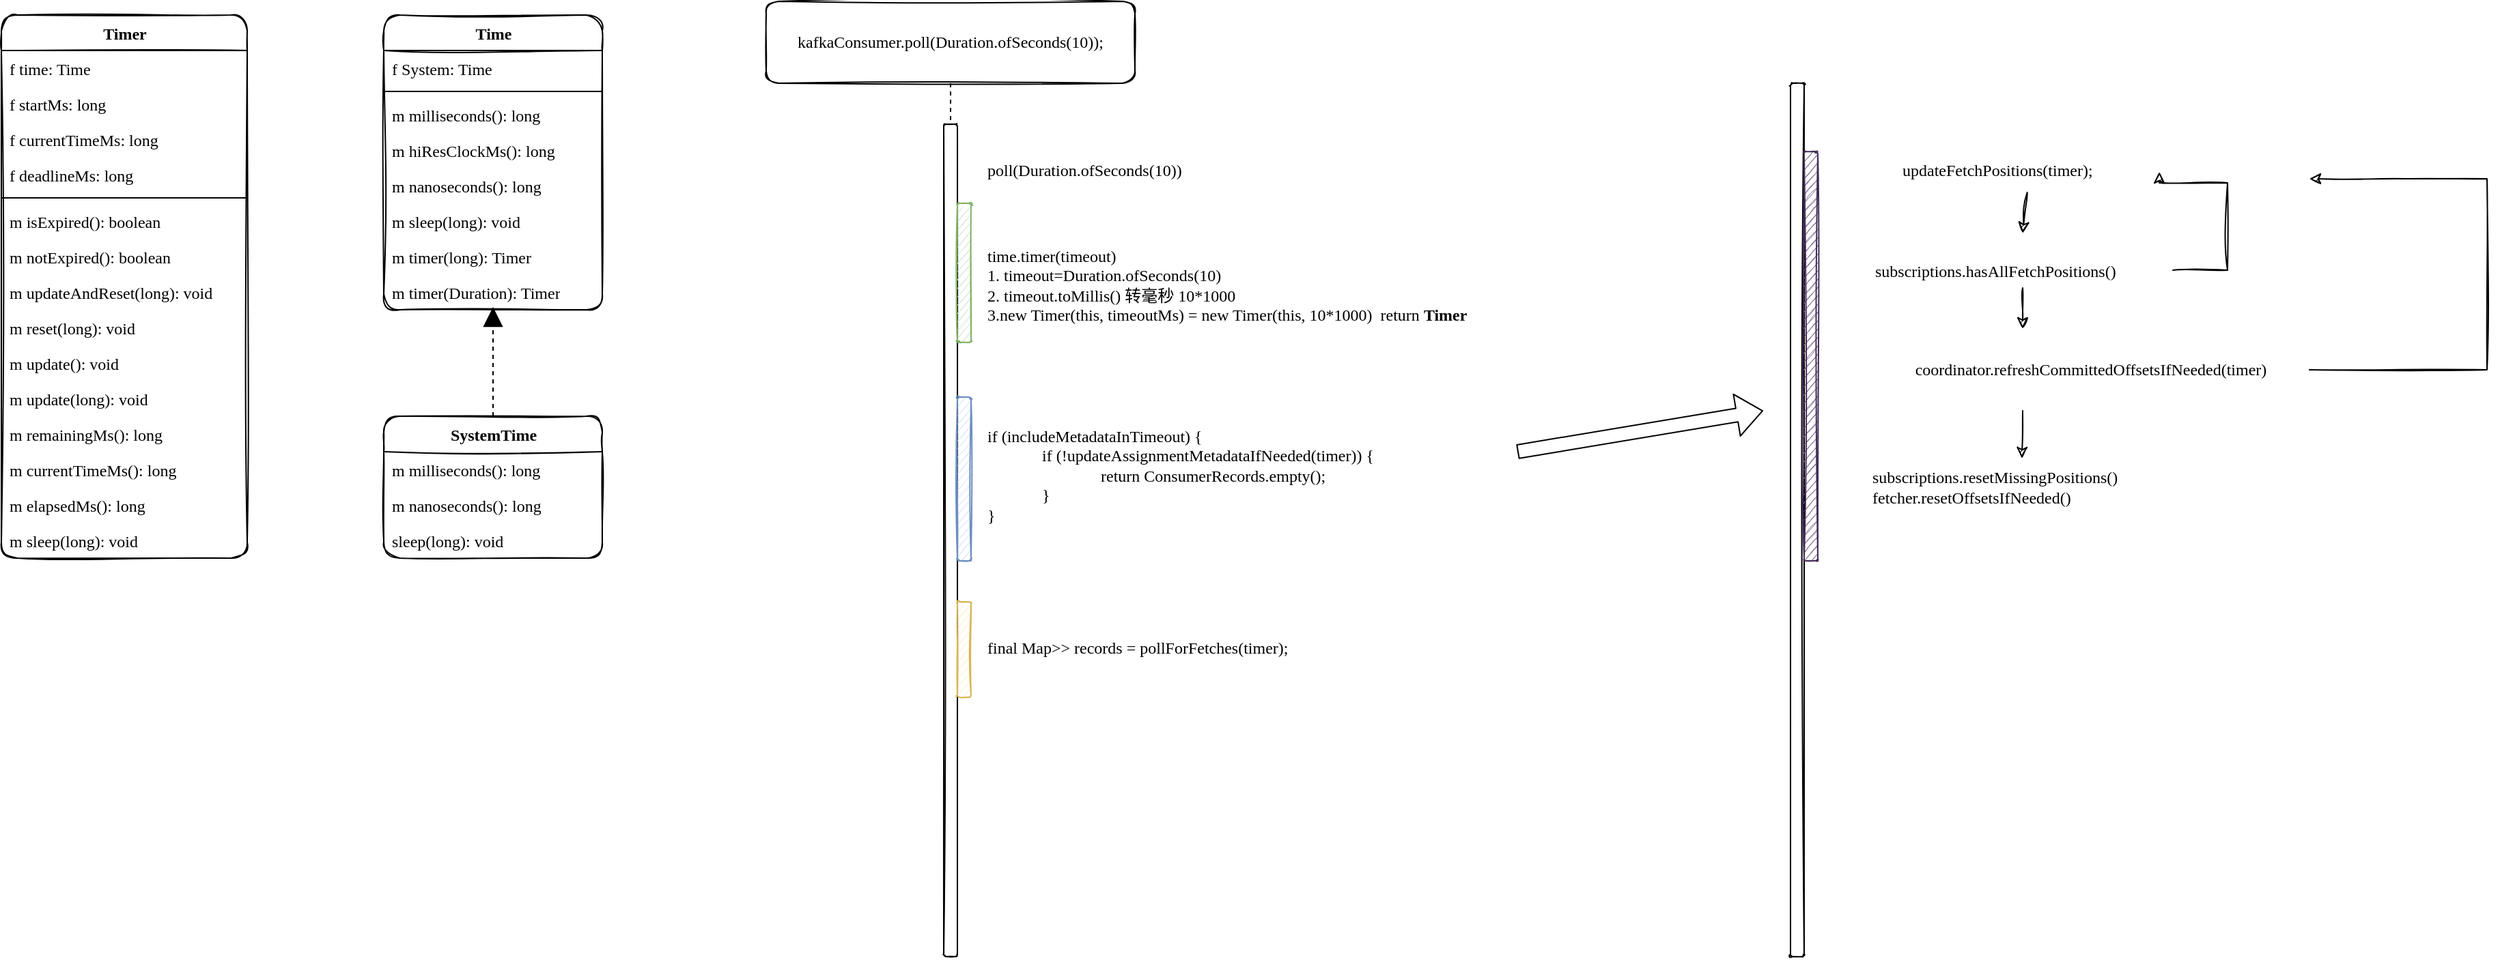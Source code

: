 <mxfile version="13.9.9" type="device"><diagram id="_YeN35deZd0nuK4yTl3F" name="第 1 页"><mxGraphModel dx="1851" dy="592" grid="1" gridSize="10" guides="1" tooltips="1" connect="1" arrows="1" fold="1" page="1" pageScale="1" pageWidth="827" pageHeight="1169" math="0" shadow="0"><root><mxCell id="0"/><mxCell id="1" parent="0"/><mxCell id="tYpv_WUbxN6N4RZpJQ4K-93" value="q" style="edgeStyle=none;rounded=0;sketch=0;orthogonalLoop=1;jettySize=auto;html=1;dashed=1;startArrow=none;startFill=0;endArrow=none;endFill=0;strokeColor=#000000;strokeWidth=1;fontFamily=Comic Sans MS;" parent="1" source="tYpv_WUbxN6N4RZpJQ4K-94" edge="1"><mxGeometry relative="1" as="geometry"><mxPoint x="135" y="590" as="targetPoint"/></mxGeometry></mxCell><mxCell id="tYpv_WUbxN6N4RZpJQ4K-3" value="kafkaConsumer.poll(Duration.ofSeconds(10));" style="rounded=1;whiteSpace=wrap;html=1;glass=0;shadow=0;sketch=1;align=center;verticalAlign=middle;fontFamily=Comic Sans MS;" parent="1" vertex="1"><mxGeometry y="30" width="270" height="60" as="geometry"/></mxCell><mxCell id="tYpv_WUbxN6N4RZpJQ4K-47" value="Time" style="swimlane;fontStyle=1;align=center;verticalAlign=top;childLayout=stackLayout;horizontal=1;startSize=26;horizontalStack=0;resizeParent=1;resizeParentMax=0;resizeLast=0;collapsible=1;marginBottom=0;rounded=1;shadow=0;glass=0;sketch=1;fontFamily=Comic Sans MS;html=1;" parent="1" vertex="1"><mxGeometry x="-280" y="40" width="160" height="216" as="geometry"/></mxCell><mxCell id="tYpv_WUbxN6N4RZpJQ4K-48" value="f System: Time" style="text;strokeColor=none;fillColor=none;align=left;verticalAlign=top;spacingLeft=4;spacingRight=4;overflow=hidden;rotatable=0;points=[[0,0.5],[1,0.5]];portConstraint=eastwest;fontFamily=Comic Sans MS;" parent="tYpv_WUbxN6N4RZpJQ4K-47" vertex="1"><mxGeometry y="26" width="160" height="26" as="geometry"/></mxCell><mxCell id="tYpv_WUbxN6N4RZpJQ4K-49" value="" style="line;strokeWidth=1;fillColor=none;align=left;verticalAlign=middle;spacingTop=-1;spacingLeft=3;spacingRight=3;rotatable=0;labelPosition=right;points=[];portConstraint=eastwest;fontFamily=Comic Sans MS;" parent="tYpv_WUbxN6N4RZpJQ4K-47" vertex="1"><mxGeometry y="52" width="160" height="8" as="geometry"/></mxCell><mxCell id="tYpv_WUbxN6N4RZpJQ4K-50" value="m milliseconds(): long" style="text;strokeColor=none;fillColor=none;align=left;verticalAlign=top;spacingLeft=4;spacingRight=4;overflow=hidden;rotatable=0;points=[[0,0.5],[1,0.5]];portConstraint=eastwest;fontFamily=Comic Sans MS;" parent="tYpv_WUbxN6N4RZpJQ4K-47" vertex="1"><mxGeometry y="60" width="160" height="26" as="geometry"/></mxCell><mxCell id="tYpv_WUbxN6N4RZpJQ4K-54" value="m hiResClockMs(): long" style="text;strokeColor=none;fillColor=none;align=left;verticalAlign=top;spacingLeft=4;spacingRight=4;overflow=hidden;rotatable=0;points=[[0,0.5],[1,0.5]];portConstraint=eastwest;rounded=1;shadow=0;glass=0;sketch=1;fontFamily=Comic Sans MS;html=1;" parent="tYpv_WUbxN6N4RZpJQ4K-47" vertex="1"><mxGeometry y="86" width="160" height="26" as="geometry"/></mxCell><mxCell id="tYpv_WUbxN6N4RZpJQ4K-55" value="m nanoseconds(): long" style="text;strokeColor=none;fillColor=none;align=left;verticalAlign=top;spacingLeft=4;spacingRight=4;overflow=hidden;rotatable=0;points=[[0,0.5],[1,0.5]];portConstraint=eastwest;rounded=1;shadow=0;glass=0;sketch=1;fontFamily=Comic Sans MS;html=1;" parent="tYpv_WUbxN6N4RZpJQ4K-47" vertex="1"><mxGeometry y="112" width="160" height="26" as="geometry"/></mxCell><mxCell id="tYpv_WUbxN6N4RZpJQ4K-56" value="m sleep(long): void" style="text;strokeColor=none;fillColor=none;align=left;verticalAlign=top;spacingLeft=4;spacingRight=4;overflow=hidden;rotatable=0;points=[[0,0.5],[1,0.5]];portConstraint=eastwest;rounded=1;shadow=0;glass=0;sketch=1;fontFamily=Comic Sans MS;html=1;" parent="tYpv_WUbxN6N4RZpJQ4K-47" vertex="1"><mxGeometry y="138" width="160" height="26" as="geometry"/></mxCell><mxCell id="tYpv_WUbxN6N4RZpJQ4K-57" value="m timer(long): Timer" style="text;strokeColor=none;fillColor=none;align=left;verticalAlign=top;spacingLeft=4;spacingRight=4;overflow=hidden;rotatable=0;points=[[0,0.5],[1,0.5]];portConstraint=eastwest;rounded=1;shadow=0;glass=0;sketch=1;fontFamily=Comic Sans MS;html=1;" parent="tYpv_WUbxN6N4RZpJQ4K-47" vertex="1"><mxGeometry y="164" width="160" height="26" as="geometry"/></mxCell><mxCell id="tYpv_WUbxN6N4RZpJQ4K-58" value="m timer(Duration): Timer" style="text;strokeColor=none;fillColor=none;align=left;verticalAlign=top;spacingLeft=4;spacingRight=4;overflow=hidden;rotatable=0;points=[[0,0.5],[1,0.5]];portConstraint=eastwest;rounded=1;shadow=0;glass=0;sketch=1;fontFamily=Comic Sans MS;html=1;" parent="tYpv_WUbxN6N4RZpJQ4K-47" vertex="1"><mxGeometry y="190" width="160" height="26" as="geometry"/></mxCell><mxCell id="tYpv_WUbxN6N4RZpJQ4K-60" value="SystemTime" style="swimlane;fontStyle=1;align=center;verticalAlign=top;childLayout=stackLayout;horizontal=1;startSize=26;horizontalStack=0;resizeParent=1;resizeParentMax=0;resizeLast=0;collapsible=1;marginBottom=0;rounded=1;shadow=0;glass=0;sketch=1;fontFamily=Comic Sans MS;html=1;" parent="1" vertex="1"><mxGeometry x="-280" y="334" width="160" height="104" as="geometry"/></mxCell><mxCell id="tYpv_WUbxN6N4RZpJQ4K-63" value="m milliseconds(): long" style="text;strokeColor=none;fillColor=none;align=left;verticalAlign=top;spacingLeft=4;spacingRight=4;overflow=hidden;rotatable=0;points=[[0,0.5],[1,0.5]];portConstraint=eastwest;fontFamily=Comic Sans MS;" parent="tYpv_WUbxN6N4RZpJQ4K-60" vertex="1"><mxGeometry y="26" width="160" height="26" as="geometry"/></mxCell><mxCell id="tYpv_WUbxN6N4RZpJQ4K-64" value="m nanoseconds(): long" style="text;strokeColor=none;fillColor=none;align=left;verticalAlign=top;spacingLeft=4;spacingRight=4;overflow=hidden;rotatable=0;points=[[0,0.5],[1,0.5]];portConstraint=eastwest;rounded=1;shadow=0;glass=0;sketch=1;fontFamily=Comic Sans MS;html=1;" parent="tYpv_WUbxN6N4RZpJQ4K-60" vertex="1"><mxGeometry y="52" width="160" height="26" as="geometry"/></mxCell><mxCell id="tYpv_WUbxN6N4RZpJQ4K-65" value="sleep(long): void" style="text;strokeColor=none;fillColor=none;align=left;verticalAlign=top;spacingLeft=4;spacingRight=4;overflow=hidden;rotatable=0;points=[[0,0.5],[1,0.5]];portConstraint=eastwest;rounded=1;shadow=0;glass=0;sketch=1;fontFamily=Comic Sans MS;html=1;" parent="tYpv_WUbxN6N4RZpJQ4K-60" vertex="1"><mxGeometry y="78" width="160" height="26" as="geometry"/></mxCell><mxCell id="tYpv_WUbxN6N4RZpJQ4K-70" value="" style="endArrow=block;dashed=1;endFill=1;endSize=12;html=1;strokeColor=#000000;strokeWidth=1;fontFamily=Comic Sans MS;exitX=0.5;exitY=0;exitDx=0;exitDy=0;sketch=0;" parent="1" source="tYpv_WUbxN6N4RZpJQ4K-60" edge="1"><mxGeometry width="160" relative="1" as="geometry"><mxPoint x="-280" y="404" as="sourcePoint"/><mxPoint x="-200" y="254" as="targetPoint"/></mxGeometry></mxCell><mxCell id="tYpv_WUbxN6N4RZpJQ4K-71" value="Timer" style="swimlane;fontStyle=1;align=center;verticalAlign=top;childLayout=stackLayout;horizontal=1;startSize=26;horizontalStack=0;resizeParent=1;resizeParentMax=0;resizeLast=0;collapsible=1;marginBottom=0;rounded=1;shadow=0;glass=0;sketch=1;fontFamily=Comic Sans MS;html=1;" parent="1" vertex="1"><mxGeometry x="-560" y="40" width="180" height="398" as="geometry"/></mxCell><mxCell id="tYpv_WUbxN6N4RZpJQ4K-72" value="f time: Time" style="text;strokeColor=none;fillColor=none;align=left;verticalAlign=top;spacingLeft=4;spacingRight=4;overflow=hidden;rotatable=0;points=[[0,0.5],[1,0.5]];portConstraint=eastwest;fontFamily=Comic Sans MS;" parent="tYpv_WUbxN6N4RZpJQ4K-71" vertex="1"><mxGeometry y="26" width="180" height="26" as="geometry"/></mxCell><mxCell id="tYpv_WUbxN6N4RZpJQ4K-75" value="f startMs: long" style="text;strokeColor=none;fillColor=none;align=left;verticalAlign=top;spacingLeft=4;spacingRight=4;overflow=hidden;rotatable=0;points=[[0,0.5],[1,0.5]];portConstraint=eastwest;rounded=1;shadow=0;glass=0;sketch=1;fontFamily=Comic Sans MS;html=1;" parent="tYpv_WUbxN6N4RZpJQ4K-71" vertex="1"><mxGeometry y="52" width="180" height="26" as="geometry"/></mxCell><mxCell id="tYpv_WUbxN6N4RZpJQ4K-76" value="f currentTimeMs: long" style="text;strokeColor=none;fillColor=none;align=left;verticalAlign=top;spacingLeft=4;spacingRight=4;overflow=hidden;rotatable=0;points=[[0,0.5],[1,0.5]];portConstraint=eastwest;rounded=1;shadow=0;glass=0;sketch=1;fontFamily=Comic Sans MS;html=1;" parent="tYpv_WUbxN6N4RZpJQ4K-71" vertex="1"><mxGeometry y="78" width="180" height="26" as="geometry"/></mxCell><mxCell id="tYpv_WUbxN6N4RZpJQ4K-77" value="f deadlineMs: long" style="text;strokeColor=none;fillColor=none;align=left;verticalAlign=top;spacingLeft=4;spacingRight=4;overflow=hidden;rotatable=0;points=[[0,0.5],[1,0.5]];portConstraint=eastwest;rounded=1;shadow=0;glass=0;sketch=1;fontFamily=Comic Sans MS;html=1;" parent="tYpv_WUbxN6N4RZpJQ4K-71" vertex="1"><mxGeometry y="104" width="180" height="26" as="geometry"/></mxCell><mxCell id="tYpv_WUbxN6N4RZpJQ4K-73" value="" style="line;strokeWidth=1;fillColor=none;align=left;verticalAlign=middle;spacingTop=-1;spacingLeft=3;spacingRight=3;rotatable=0;labelPosition=right;points=[];portConstraint=eastwest;fontFamily=Comic Sans MS;" parent="tYpv_WUbxN6N4RZpJQ4K-71" vertex="1"><mxGeometry y="130" width="180" height="8" as="geometry"/></mxCell><mxCell id="tYpv_WUbxN6N4RZpJQ4K-74" value="m isExpired(): boolean" style="text;strokeColor=none;fillColor=none;align=left;verticalAlign=top;spacingLeft=4;spacingRight=4;overflow=hidden;rotatable=0;points=[[0,0.5],[1,0.5]];portConstraint=eastwest;fontFamily=Comic Sans MS;" parent="tYpv_WUbxN6N4RZpJQ4K-71" vertex="1"><mxGeometry y="138" width="180" height="26" as="geometry"/></mxCell><mxCell id="tYpv_WUbxN6N4RZpJQ4K-78" value="m notExpired(): boolean" style="text;strokeColor=none;fillColor=none;align=left;verticalAlign=top;spacingLeft=4;spacingRight=4;overflow=hidden;rotatable=0;points=[[0,0.5],[1,0.5]];portConstraint=eastwest;rounded=1;shadow=0;glass=0;sketch=1;fontFamily=Comic Sans MS;html=1;" parent="tYpv_WUbxN6N4RZpJQ4K-71" vertex="1"><mxGeometry y="164" width="180" height="26" as="geometry"/></mxCell><mxCell id="tYpv_WUbxN6N4RZpJQ4K-79" value="m updateAndReset(long): void" style="text;strokeColor=none;fillColor=none;align=left;verticalAlign=top;spacingLeft=4;spacingRight=4;overflow=hidden;rotatable=0;points=[[0,0.5],[1,0.5]];portConstraint=eastwest;rounded=1;shadow=0;glass=0;sketch=1;fontFamily=Comic Sans MS;html=1;" parent="tYpv_WUbxN6N4RZpJQ4K-71" vertex="1"><mxGeometry y="190" width="180" height="26" as="geometry"/></mxCell><mxCell id="tYpv_WUbxN6N4RZpJQ4K-80" value="m reset(long): void" style="text;strokeColor=none;fillColor=none;align=left;verticalAlign=top;spacingLeft=4;spacingRight=4;overflow=hidden;rotatable=0;points=[[0,0.5],[1,0.5]];portConstraint=eastwest;rounded=1;shadow=0;glass=0;sketch=1;fontFamily=Comic Sans MS;html=1;" parent="tYpv_WUbxN6N4RZpJQ4K-71" vertex="1"><mxGeometry y="216" width="180" height="26" as="geometry"/></mxCell><mxCell id="tYpv_WUbxN6N4RZpJQ4K-81" value="m update(): void" style="text;strokeColor=none;fillColor=none;align=left;verticalAlign=top;spacingLeft=4;spacingRight=4;overflow=hidden;rotatable=0;points=[[0,0.5],[1,0.5]];portConstraint=eastwest;rounded=1;shadow=0;glass=0;sketch=1;fontFamily=Comic Sans MS;html=1;" parent="tYpv_WUbxN6N4RZpJQ4K-71" vertex="1"><mxGeometry y="242" width="180" height="26" as="geometry"/></mxCell><mxCell id="tYpv_WUbxN6N4RZpJQ4K-83" value="m update(long): void" style="text;strokeColor=none;fillColor=none;align=left;verticalAlign=top;spacingLeft=4;spacingRight=4;overflow=hidden;rotatable=0;points=[[0,0.5],[1,0.5]];portConstraint=eastwest;rounded=1;shadow=0;glass=0;sketch=1;fontFamily=Comic Sans MS;html=1;" parent="tYpv_WUbxN6N4RZpJQ4K-71" vertex="1"><mxGeometry y="268" width="180" height="26" as="geometry"/></mxCell><mxCell id="tYpv_WUbxN6N4RZpJQ4K-85" value="m remainingMs(): long" style="text;strokeColor=none;fillColor=none;align=left;verticalAlign=top;spacingLeft=4;spacingRight=4;overflow=hidden;rotatable=0;points=[[0,0.5],[1,0.5]];portConstraint=eastwest;rounded=1;shadow=0;glass=0;sketch=1;fontFamily=Comic Sans MS;html=1;" parent="tYpv_WUbxN6N4RZpJQ4K-71" vertex="1"><mxGeometry y="294" width="180" height="26" as="geometry"/></mxCell><mxCell id="tYpv_WUbxN6N4RZpJQ4K-86" value="m currentTimeMs(): long" style="text;strokeColor=none;fillColor=none;align=left;verticalAlign=top;spacingLeft=4;spacingRight=4;overflow=hidden;rotatable=0;points=[[0,0.5],[1,0.5]];portConstraint=eastwest;rounded=1;shadow=0;glass=0;sketch=1;fontFamily=Comic Sans MS;html=1;" parent="tYpv_WUbxN6N4RZpJQ4K-71" vertex="1"><mxGeometry y="320" width="180" height="26" as="geometry"/></mxCell><mxCell id="tYpv_WUbxN6N4RZpJQ4K-87" value="m elapsedMs(): long" style="text;strokeColor=none;fillColor=none;align=left;verticalAlign=top;spacingLeft=4;spacingRight=4;overflow=hidden;rotatable=0;points=[[0,0.5],[1,0.5]];portConstraint=eastwest;rounded=1;shadow=0;glass=0;sketch=1;fontFamily=Comic Sans MS;html=1;" parent="tYpv_WUbxN6N4RZpJQ4K-71" vertex="1"><mxGeometry y="346" width="180" height="26" as="geometry"/></mxCell><mxCell id="tYpv_WUbxN6N4RZpJQ4K-88" value="m sleep(long): void" style="text;strokeColor=none;fillColor=none;align=left;verticalAlign=top;spacingLeft=4;spacingRight=4;overflow=hidden;rotatable=0;points=[[0,0.5],[1,0.5]];portConstraint=eastwest;rounded=1;shadow=0;glass=0;sketch=1;fontFamily=Comic Sans MS;html=1;" parent="tYpv_WUbxN6N4RZpJQ4K-71" vertex="1"><mxGeometry y="372" width="180" height="26" as="geometry"/></mxCell><mxCell id="tYpv_WUbxN6N4RZpJQ4K-94" value="" style="html=1;points=[];perimeter=orthogonalPerimeter;rounded=1;shadow=0;glass=0;sketch=1;fontFamily=Comic Sans MS;align=center;" parent="1" vertex="1"><mxGeometry x="130" y="120" width="10" height="610" as="geometry"/></mxCell><mxCell id="tYpv_WUbxN6N4RZpJQ4K-95" style="edgeStyle=none;rounded=0;sketch=0;orthogonalLoop=1;jettySize=auto;html=1;dashed=1;startArrow=none;startFill=0;endArrow=none;endFill=0;strokeColor=#000000;strokeWidth=1;fontFamily=Comic Sans MS;" parent="1" source="tYpv_WUbxN6N4RZpJQ4K-3" target="tYpv_WUbxN6N4RZpJQ4K-94" edge="1"><mxGeometry relative="1" as="geometry"><mxPoint x="135" y="590" as="targetPoint"/><mxPoint x="135" y="90" as="sourcePoint"/></mxGeometry></mxCell><mxCell id="tYpv_WUbxN6N4RZpJQ4K-97" value="poll(&lt;span style=&quot;text-align: center&quot;&gt;Duration.ofSeconds(10)&lt;/span&gt;)" style="text;whiteSpace=wrap;html=1;fontFamily=Comic Sans MS;" parent="1" vertex="1"><mxGeometry x="160" y="140" width="180" height="30" as="geometry"/></mxCell><mxCell id="tYpv_WUbxN6N4RZpJQ4K-98" value="" style="html=1;points=[];perimeter=orthogonalPerimeter;rounded=1;shadow=0;glass=0;sketch=1;fontFamily=Comic Sans MS;align=center;fillColor=#d5e8d4;strokeColor=#82b366;" parent="1" vertex="1"><mxGeometry x="140" y="178" width="10" height="102" as="geometry"/></mxCell><mxCell id="tYpv_WUbxN6N4RZpJQ4K-100" value="time.timer(timeout)&lt;br&gt;1. timeout=Duration.ofSeconds(10)&lt;br&gt;2.&amp;nbsp;timeout.toMillis() 转毫秒 10*1000&lt;br&gt;3.new Timer(this, timeoutMs) =&amp;nbsp;new Timer(this, 10*1000)&amp;nbsp; return &lt;b&gt;Timer&lt;/b&gt;" style="text;whiteSpace=wrap;html=1;fontFamily=Comic Sans MS;" parent="1" vertex="1"><mxGeometry x="160" y="203" width="420" height="97" as="geometry"/></mxCell><mxCell id="tYpv_WUbxN6N4RZpJQ4K-101" value="" style="html=1;points=[];perimeter=orthogonalPerimeter;rounded=1;shadow=0;glass=0;sketch=1;fontFamily=Comic Sans MS;align=center;fillColor=#dae8fc;strokeColor=#6c8ebf;" parent="1" vertex="1"><mxGeometry x="140" y="320" width="10" height="120" as="geometry"/></mxCell><mxCell id="tYpv_WUbxN6N4RZpJQ4K-103" value="if (includeMetadataInTimeout) {&#9;&lt;br&gt;&lt;blockquote style=&quot;margin: 0 0 0 40px ; border: none ; padding: 0px&quot;&gt;if (!updateAssignmentMetadataIfNeeded(timer)) {&#9;&lt;/blockquote&gt;&lt;blockquote style=&quot;margin: 0 0 0 40px ; border: none ; padding: 0px&quot;&gt;&lt;blockquote style=&quot;margin: 0 0 0 40px ; border: none ; padding: 0px&quot;&gt;&amp;nbsp;return ConsumerRecords.empty();&#9;&lt;/blockquote&gt;&lt;/blockquote&gt;&lt;blockquote style=&quot;margin: 0 0 0 40px ; border: none ; padding: 0px&quot;&gt;}&lt;/blockquote&gt;}" style="text;fontFamily=Comic Sans MS;align=left;verticalAlign=top;horizontal=1;html=1;whiteSpace=wrap;" parent="1" vertex="1"><mxGeometry x="160" y="335" width="380" height="90" as="geometry"/></mxCell><mxCell id="tYpv_WUbxN6N4RZpJQ4K-104" value="" style="html=1;points=[];perimeter=orthogonalPerimeter;rounded=1;shadow=0;glass=0;sketch=1;fontFamily=Comic Sans MS;align=left;fillColor=#fff2cc;strokeColor=#d6b656;" parent="1" vertex="1"><mxGeometry x="140" y="470" width="10" height="70" as="geometry"/></mxCell><mxCell id="tYpv_WUbxN6N4RZpJQ4K-106" value="final Map&lt;TopicPartition, List&lt;ConsumerRecord&lt;K, V&gt;&gt;&gt; records = pollForFetches(timer);" style="text;whiteSpace=wrap;html=1;fontFamily=Comic Sans MS;" parent="1" vertex="1"><mxGeometry x="160" y="490" width="270" height="30" as="geometry"/></mxCell><mxCell id="tYpv_WUbxN6N4RZpJQ4K-113" value="" style="html=1;points=[];perimeter=orthogonalPerimeter;rounded=1;shadow=0;glass=0;sketch=1;fontFamily=Comic Sans MS;align=left;" parent="1" vertex="1"><mxGeometry x="750" y="90" width="10" height="640" as="geometry"/></mxCell><mxCell id="tYpv_WUbxN6N4RZpJQ4K-114" value="" style="html=1;points=[];perimeter=orthogonalPerimeter;rounded=1;shadow=0;glass=0;sketch=1;fontFamily=Comic Sans MS;align=left;fillColor=#76608a;strokeColor=#432D57;fontColor=#ffffff;" parent="1" vertex="1"><mxGeometry x="760" y="140" width="10" height="300" as="geometry"/></mxCell><mxCell id="tYpv_WUbxN6N4RZpJQ4K-121" style="edgeStyle=none;rounded=0;sketch=1;orthogonalLoop=1;jettySize=auto;html=1;startArrow=none;startFill=0;endArrow=classic;endFill=1;strokeColor=#000000;strokeWidth=1;fontFamily=Comic Sans MS;" parent="1" source="tYpv_WUbxN6N4RZpJQ4K-115" edge="1"><mxGeometry relative="1" as="geometry"><mxPoint x="920" y="200" as="targetPoint"/></mxGeometry></mxCell><mxCell id="tYpv_WUbxN6N4RZpJQ4K-115" value="updateFetchPositions(timer);" style="text;whiteSpace=wrap;html=1;fontFamily=Comic Sans MS;" parent="1" vertex="1"><mxGeometry x="830" y="140" width="190" height="30" as="geometry"/></mxCell><mxCell id="PHJQi1kAQX5ZDLnLDdZm-3" style="rounded=0;orthogonalLoop=1;jettySize=auto;html=1;fontFamily=Comic Sans MS;sketch=1;" parent="1" source="tYpv_WUbxN6N4RZpJQ4K-120" edge="1"><mxGeometry relative="1" as="geometry"><mxPoint x="920" y="270" as="targetPoint"/></mxGeometry></mxCell><mxCell id="PHJQi1kAQX5ZDLnLDdZm-4" style="edgeStyle=orthogonalEdgeStyle;rounded=0;orthogonalLoop=1;jettySize=auto;html=1;entryX=1;entryY=0.5;entryDx=0;entryDy=0;fontFamily=Comic Sans MS;sketch=1;" parent="1" source="tYpv_WUbxN6N4RZpJQ4K-120" target="tYpv_WUbxN6N4RZpJQ4K-115" edge="1"><mxGeometry relative="1" as="geometry"><Array as="points"><mxPoint x="1070" y="227"/><mxPoint x="1070" y="163"/></Array></mxGeometry></mxCell><mxCell id="tYpv_WUbxN6N4RZpJQ4K-120" value="subscriptions.hasAllFetchPositions()" style="text;whiteSpace=wrap;html=1;fontFamily=Comic Sans MS;" parent="1" vertex="1"><mxGeometry x="810" y="214" width="220" height="26" as="geometry"/></mxCell><mxCell id="PHJQi1kAQX5ZDLnLDdZm-5" style="edgeStyle=orthogonalEdgeStyle;rounded=0;sketch=1;orthogonalLoop=1;jettySize=auto;html=1;fontFamily=Comic Sans MS;" parent="1" source="PHJQi1kAQX5ZDLnLDdZm-1" edge="1"><mxGeometry relative="1" as="geometry"><mxPoint x="1130" y="160" as="targetPoint"/><Array as="points"><mxPoint x="1260" y="300"/><mxPoint x="1260" y="160"/><mxPoint x="1200" y="160"/></Array></mxGeometry></mxCell><mxCell id="PHJQi1kAQX5ZDLnLDdZm-1" value="coordinator.refreshCommittedOffsetsIfNeeded(timer)" style="text;html=1;strokeColor=none;fillColor=none;align=center;verticalAlign=middle;whiteSpace=wrap;rounded=0;fontFamily=Comic Sans MS;" parent="1" vertex="1"><mxGeometry x="810" y="280" width="320" height="40" as="geometry"/></mxCell><mxCell id="PHJQi1kAQX5ZDLnLDdZm-7" value="&lt;div&gt;subscriptions.resetMissingPositions()&lt;/div&gt;&lt;div&gt;fetcher.resetOffsetsIfNeeded()&lt;/div&gt;" style="text;html=1;strokeColor=none;fillColor=none;align=left;verticalAlign=middle;whiteSpace=wrap;rounded=0;fontFamily=Comic Sans MS;" parent="1" vertex="1"><mxGeometry x="807.5" y="361" width="225" height="50" as="geometry"/></mxCell><mxCell id="7af4LYUUeLod8Hgbq9zF-1" style="rounded=0;orthogonalLoop=1;jettySize=auto;html=1;fontFamily=Comic Sans MS;sketch=1;" edge="1" parent="1"><mxGeometry relative="1" as="geometry"><mxPoint x="919.5" y="365" as="targetPoint"/><mxPoint x="920" y="330" as="sourcePoint"/></mxGeometry></mxCell><mxCell id="7af4LYUUeLod8Hgbq9zF-2" value="" style="shape=flexArrow;endArrow=block;html=1;startArrow=none;startFill=0;" edge="1" parent="1"><mxGeometry width="50" height="50" relative="1" as="geometry"><mxPoint x="550" y="360" as="sourcePoint"/><mxPoint x="730" y="330" as="targetPoint"/></mxGeometry></mxCell></root></mxGraphModel></diagram></mxfile>